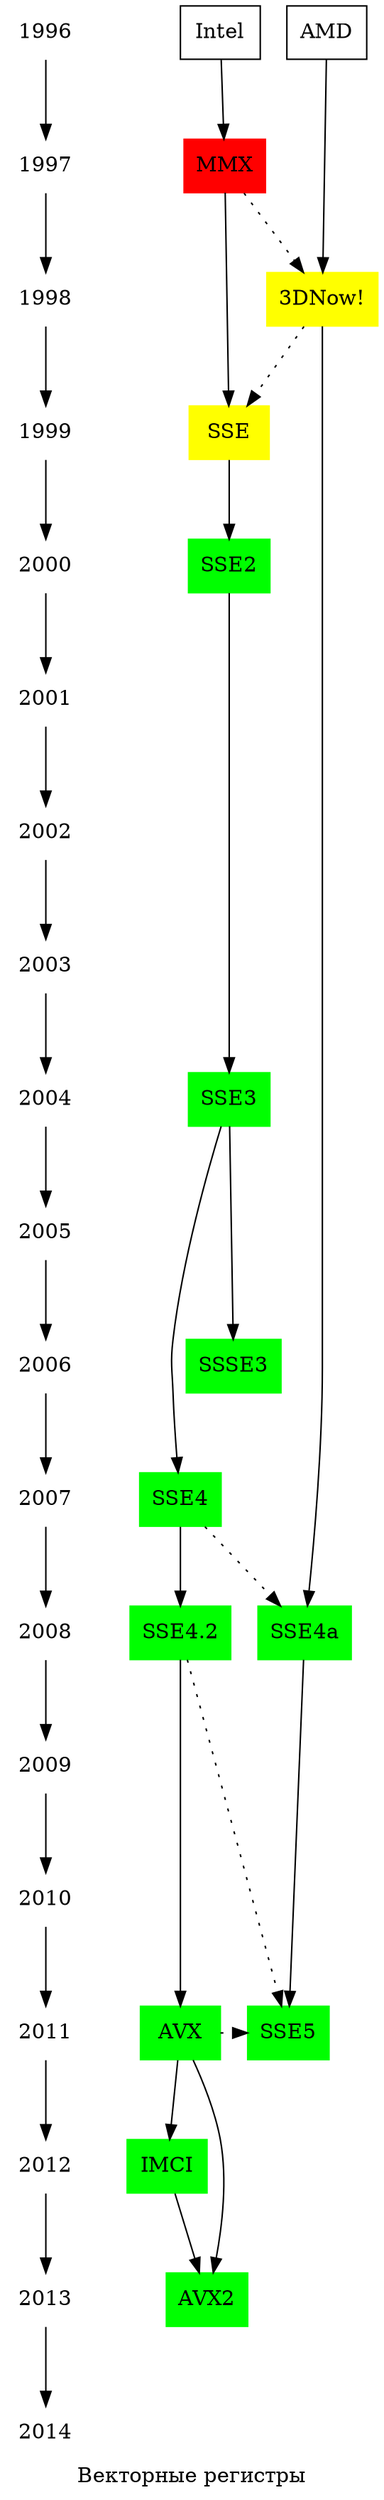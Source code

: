 digraph Vector_history{ 
    label = "Векторные регистры";
    ranksep=.75; //size = "7.5,7.5";
    
    {
    node [shape=plaintext];
    "1996"->"1997"->"1998"->"1999"->"2000";
    "2000"->"2001"->"2002"->"2003"->"2004";
    "2004"->"2005"->"2006"->"2007"->"2008";
    "2008"->"2009"->"2010"->"2011"->"2012";
    "2012"->"2013"->"2014";
    
    }  
    
    { rank=same; "1996" "Intel" "AMD"}
    { rank=same; "1997" "MMX"}
    { rank=same; "1998" "3DNow!"}
    { rank=same; "2004" "SSE3"}
    { rank=same; "2006" "SSSE3"}
    { rank=same; "1999" "SSE"}
    { rank=same; "2007" "SSE4"}
    { rank=same; "2008" /*"AES"*/ "SSE4.2" "SSE4a"}
    
    { rank=same; "2000" "SSE2" } 
    { rank=same; "2007" "SSE4" }
    { rank=same; "2008" "SSE4.2" /*"AES"*/}
    { rank=same; "2008" "SSE4a"  }
    { rank=same; "2011" "SSE5" /*"FMA4"*/  }
    { rank=same; "2011" "AVX"  }IMCI
    { rank=same; "2012" "IMCI"  }
    { rank=same; "2013" "AVX2" /*"FMA3"*/  }
    
    "Intel"[shape=box];
    "AMD"[shape=box];
    
    "MMX"[shape=box color=red fillcolor=red style=filled];
    "3DNow!"[shape=box color=yellow fillcolor=yellow style=filled];
    "SSE"[shape=box color=yellow fillcolor=yellow style=filled];
    "SSE2"[shape=box color=green fillcolor=green style=filled];
    "SSE3"[shape=box color=green fillcolor=green style=filled];
    "SSSE3"[shape=box color=green fillcolor=green style=filled];
    "SSE4"[shape=box color=green fillcolor=green style=filled];
    "SSE4a"[shape=box color=green fillcolor=green style=filled];
    "SSE4.2"[shape=box color=green fillcolor=green style=filled];
    "SSE5"[shape=box color=green fillcolor=green style=filled];
    "AVX"[shape=box color=green fillcolor=green style=filled];
    "IMCI"[shape=box color=green fillcolor=green style=filled];
    "AVX2"[shape=box color=green fillcolor=green style=filled];
    
    "Intel"->"MMX"-> "SSE" -> "SSE2"->"SSE3"->"SSE4"->"SSE4.2"->"AVX"->"AVX2";
    "AVX"->"IMCI"->"AVX2";
    "AMD"->"3DNow!"-> "SSE4a" -> "SSE5";
    "SSE3"->"SSSE3";
    "MMX"->"3DNow!"[style=dotted];
    "3DNow!"->"SSE"[style=dotted];
    "SSE4"->"SSE4a"[style=dotted];
    "SSE4.2"->"SSE5"[style=dotted];
    "AVX"->"SSE5"[style=dotted];
}